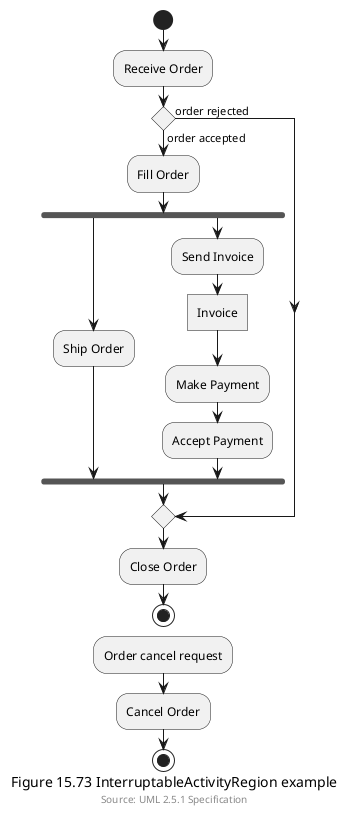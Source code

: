 @startuml
start
:Receive Order;
if () then (order accepted)
:Fill Order;
fork
:Ship Order;
fork again
:Send Invoice;
:Invoice]
:Make Payment;
:Accept Payment;
endfork
else (order rejected)
endif
:Close Order;
stop
:Order cancel request;
:Cancel Order;
stop
caption Figure 15.73 InterruptableActivityRegion example
footer Source: UML 2.5.1 Specification
@enduml

